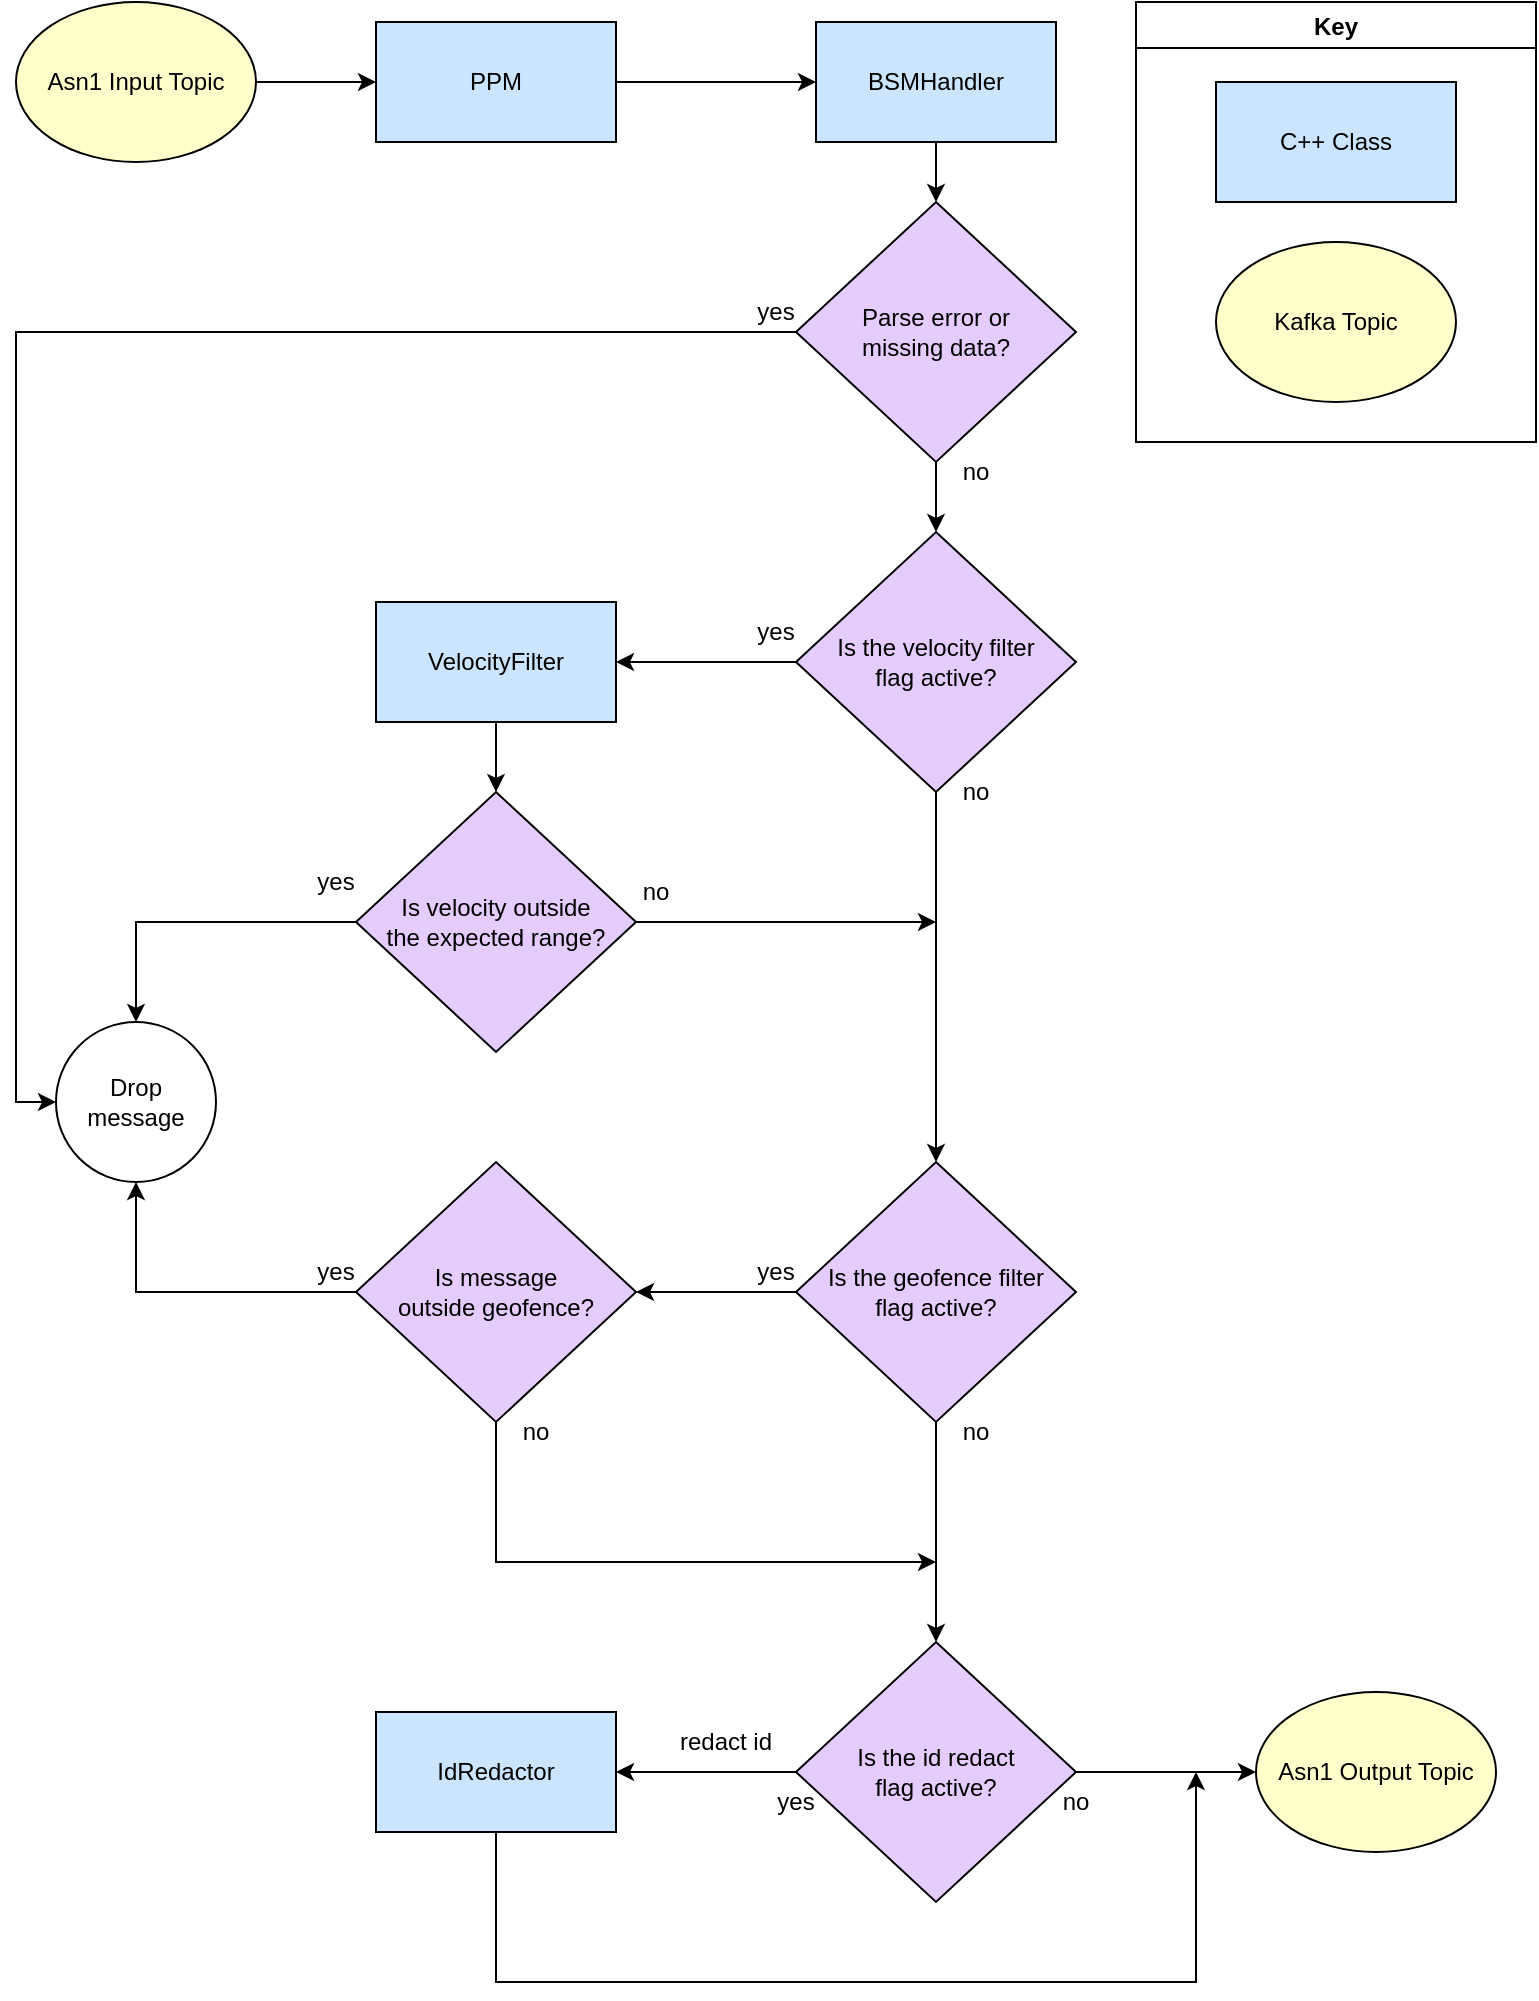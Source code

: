<mxfile version="17.4.2" type="device"><diagram id="C5RBs43oDa-KdzZeNtuy" name="Page-1"><mxGraphModel dx="2105" dy="649" grid="1" gridSize="10" guides="1" tooltips="1" connect="1" arrows="1" fold="1" page="1" pageScale="1" pageWidth="827" pageHeight="1169" math="0" shadow="0"><root><mxCell id="WIyWlLk6GJQsqaUBKTNV-0"/><mxCell id="WIyWlLk6GJQsqaUBKTNV-1" parent="WIyWlLk6GJQsqaUBKTNV-0"/><mxCell id="cZ0VJ6_wMDUQwAkK1MiZ-23" style="edgeStyle=orthogonalEdgeStyle;rounded=0;orthogonalLoop=1;jettySize=auto;html=1;" parent="WIyWlLk6GJQsqaUBKTNV-1" source="cZ0VJ6_wMDUQwAkK1MiZ-0" target="cZ0VJ6_wMDUQwAkK1MiZ-2" edge="1"><mxGeometry relative="1" as="geometry"/></mxCell><mxCell id="cZ0VJ6_wMDUQwAkK1MiZ-0" value="PPM" style="rounded=0;whiteSpace=wrap;html=1;fillColor=#CCE5FF;" parent="WIyWlLk6GJQsqaUBKTNV-1" vertex="1"><mxGeometry x="110" y="200" width="120" height="60" as="geometry"/></mxCell><mxCell id="LGfZPCInkrJ0JHSi2Xu5-54" style="edgeStyle=orthogonalEdgeStyle;rounded=0;orthogonalLoop=1;jettySize=auto;html=1;" parent="WIyWlLk6GJQsqaUBKTNV-1" source="cZ0VJ6_wMDUQwAkK1MiZ-2" target="LGfZPCInkrJ0JHSi2Xu5-48" edge="1"><mxGeometry relative="1" as="geometry"/></mxCell><mxCell id="cZ0VJ6_wMDUQwAkK1MiZ-2" value="BSMHandler" style="rounded=0;whiteSpace=wrap;html=1;fillColor=#CCE5FF;" parent="WIyWlLk6GJQsqaUBKTNV-1" vertex="1"><mxGeometry x="330" y="200" width="120" height="60" as="geometry"/></mxCell><mxCell id="cZ0VJ6_wMDUQwAkK1MiZ-7" style="edgeStyle=orthogonalEdgeStyle;rounded=0;orthogonalLoop=1;jettySize=auto;html=1;" parent="WIyWlLk6GJQsqaUBKTNV-1" source="cZ0VJ6_wMDUQwAkK1MiZ-5" target="cZ0VJ6_wMDUQwAkK1MiZ-0" edge="1"><mxGeometry relative="1" as="geometry"/></mxCell><mxCell id="cZ0VJ6_wMDUQwAkK1MiZ-5" value="Asn1 Input Topic" style="ellipse;whiteSpace=wrap;html=1;fillColor=#FFFFCC;" parent="WIyWlLk6GJQsqaUBKTNV-1" vertex="1"><mxGeometry x="-70" y="190" width="120" height="80" as="geometry"/></mxCell><mxCell id="cZ0VJ6_wMDUQwAkK1MiZ-6" value="Asn1 Output Topic" style="ellipse;whiteSpace=wrap;html=1;fillColor=#FFFFCC;" parent="WIyWlLk6GJQsqaUBKTNV-1" vertex="1"><mxGeometry x="550" y="1035" width="120" height="80" as="geometry"/></mxCell><mxCell id="cZ0VJ6_wMDUQwAkK1MiZ-29" style="edgeStyle=orthogonalEdgeStyle;rounded=0;orthogonalLoop=1;jettySize=auto;html=1;" parent="WIyWlLk6GJQsqaUBKTNV-1" source="cZ0VJ6_wMDUQwAkK1MiZ-24" target="cZ0VJ6_wMDUQwAkK1MiZ-27" edge="1"><mxGeometry relative="1" as="geometry"/></mxCell><mxCell id="LGfZPCInkrJ0JHSi2Xu5-28" style="edgeStyle=orthogonalEdgeStyle;rounded=0;orthogonalLoop=1;jettySize=auto;html=1;" parent="WIyWlLk6GJQsqaUBKTNV-1" source="cZ0VJ6_wMDUQwAkK1MiZ-24" target="LGfZPCInkrJ0JHSi2Xu5-27" edge="1"><mxGeometry relative="1" as="geometry"/></mxCell><mxCell id="cZ0VJ6_wMDUQwAkK1MiZ-24" value="Is the velocity filter&lt;br&gt;flag active?" style="rhombus;whiteSpace=wrap;html=1;fillColor=#E5CCFF;" parent="WIyWlLk6GJQsqaUBKTNV-1" vertex="1"><mxGeometry x="320" y="455" width="140" height="130" as="geometry"/></mxCell><mxCell id="LGfZPCInkrJ0JHSi2Xu5-1" style="edgeStyle=orthogonalEdgeStyle;rounded=0;orthogonalLoop=1;jettySize=auto;html=1;" parent="WIyWlLk6GJQsqaUBKTNV-1" source="cZ0VJ6_wMDUQwAkK1MiZ-27" target="LGfZPCInkrJ0JHSi2Xu5-0" edge="1"><mxGeometry relative="1" as="geometry"/></mxCell><mxCell id="cZ0VJ6_wMDUQwAkK1MiZ-27" value="VelocityFilter" style="rounded=0;whiteSpace=wrap;html=1;fillColor=#CCE5FF;" parent="WIyWlLk6GJQsqaUBKTNV-1" vertex="1"><mxGeometry x="110" y="490" width="120" height="60" as="geometry"/></mxCell><mxCell id="cZ0VJ6_wMDUQwAkK1MiZ-33" style="edgeStyle=orthogonalEdgeStyle;rounded=0;orthogonalLoop=1;jettySize=auto;html=1;" parent="WIyWlLk6GJQsqaUBKTNV-1" source="cZ0VJ6_wMDUQwAkK1MiZ-34" target="cZ0VJ6_wMDUQwAkK1MiZ-35" edge="1"><mxGeometry relative="1" as="geometry"/></mxCell><mxCell id="cZ0VJ6_wMDUQwAkK1MiZ-45" style="edgeStyle=orthogonalEdgeStyle;rounded=0;orthogonalLoop=1;jettySize=auto;html=1;" parent="WIyWlLk6GJQsqaUBKTNV-1" source="cZ0VJ6_wMDUQwAkK1MiZ-34" target="cZ0VJ6_wMDUQwAkK1MiZ-6" edge="1"><mxGeometry relative="1" as="geometry"/></mxCell><mxCell id="cZ0VJ6_wMDUQwAkK1MiZ-34" value="Is the id redact&lt;br&gt;flag active?" style="rhombus;whiteSpace=wrap;html=1;fillColor=#E5CCFF;" parent="WIyWlLk6GJQsqaUBKTNV-1" vertex="1"><mxGeometry x="320" y="1010" width="140" height="130" as="geometry"/></mxCell><mxCell id="cZ0VJ6_wMDUQwAkK1MiZ-46" style="edgeStyle=orthogonalEdgeStyle;rounded=0;orthogonalLoop=1;jettySize=auto;html=1;" parent="WIyWlLk6GJQsqaUBKTNV-1" source="cZ0VJ6_wMDUQwAkK1MiZ-35" edge="1"><mxGeometry relative="1" as="geometry"><mxPoint x="520" y="1075" as="targetPoint"/><Array as="points"><mxPoint x="170" y="1180"/><mxPoint x="520" y="1180"/></Array></mxGeometry></mxCell><mxCell id="cZ0VJ6_wMDUQwAkK1MiZ-35" value="IdRedactor" style="rounded=0;whiteSpace=wrap;html=1;fillColor=#CCE5FF;" parent="WIyWlLk6GJQsqaUBKTNV-1" vertex="1"><mxGeometry x="110" y="1045" width="120" height="60" as="geometry"/></mxCell><mxCell id="cZ0VJ6_wMDUQwAkK1MiZ-36" value="redact id" style="text;html=1;strokeColor=none;fillColor=none;align=center;verticalAlign=middle;whiteSpace=wrap;rounded=0;" parent="WIyWlLk6GJQsqaUBKTNV-1" vertex="1"><mxGeometry x="250" y="1045" width="70" height="30" as="geometry"/></mxCell><mxCell id="cZ0VJ6_wMDUQwAkK1MiZ-40" value="yes" style="text;html=1;strokeColor=none;fillColor=none;align=center;verticalAlign=middle;whiteSpace=wrap;rounded=0;" parent="WIyWlLk6GJQsqaUBKTNV-1" vertex="1"><mxGeometry x="290" y="1075" width="60" height="30" as="geometry"/></mxCell><mxCell id="cZ0VJ6_wMDUQwAkK1MiZ-41" value="no" style="text;html=1;strokeColor=none;fillColor=none;align=center;verticalAlign=middle;whiteSpace=wrap;rounded=0;" parent="WIyWlLk6GJQsqaUBKTNV-1" vertex="1"><mxGeometry x="430" y="1075" width="60" height="30" as="geometry"/></mxCell><mxCell id="cZ0VJ6_wMDUQwAkK1MiZ-42" value="yes" style="text;html=1;strokeColor=none;fillColor=none;align=center;verticalAlign=middle;whiteSpace=wrap;rounded=0;" parent="WIyWlLk6GJQsqaUBKTNV-1" vertex="1"><mxGeometry x="280" y="490" width="60" height="30" as="geometry"/></mxCell><mxCell id="cZ0VJ6_wMDUQwAkK1MiZ-43" value="no" style="text;html=1;strokeColor=none;fillColor=none;align=center;verticalAlign=middle;whiteSpace=wrap;rounded=0;" parent="WIyWlLk6GJQsqaUBKTNV-1" vertex="1"><mxGeometry x="380" y="570" width="60" height="30" as="geometry"/></mxCell><mxCell id="cZ0VJ6_wMDUQwAkK1MiZ-47" value="Key" style="swimlane;fillColor=#FFFFFF;" parent="WIyWlLk6GJQsqaUBKTNV-1" vertex="1"><mxGeometry x="490" y="190" width="200" height="220" as="geometry"/></mxCell><mxCell id="cZ0VJ6_wMDUQwAkK1MiZ-48" value="C++ Class" style="rounded=0;whiteSpace=wrap;html=1;fillColor=#CCE5FF;" parent="cZ0VJ6_wMDUQwAkK1MiZ-47" vertex="1"><mxGeometry x="40" y="40" width="120" height="60" as="geometry"/></mxCell><mxCell id="cZ0VJ6_wMDUQwAkK1MiZ-49" value="Kafka Topic" style="ellipse;whiteSpace=wrap;html=1;fillColor=#FFFFCC;" parent="cZ0VJ6_wMDUQwAkK1MiZ-47" vertex="1"><mxGeometry x="40" y="120" width="120" height="80" as="geometry"/></mxCell><mxCell id="LGfZPCInkrJ0JHSi2Xu5-2" style="edgeStyle=orthogonalEdgeStyle;rounded=0;orthogonalLoop=1;jettySize=auto;html=1;" parent="WIyWlLk6GJQsqaUBKTNV-1" source="LGfZPCInkrJ0JHSi2Xu5-0" edge="1"><mxGeometry relative="1" as="geometry"><mxPoint x="390" y="650" as="targetPoint"/></mxGeometry></mxCell><mxCell id="LGfZPCInkrJ0JHSi2Xu5-31" style="edgeStyle=orthogonalEdgeStyle;rounded=0;orthogonalLoop=1;jettySize=auto;html=1;entryX=0.5;entryY=0;entryDx=0;entryDy=0;" parent="WIyWlLk6GJQsqaUBKTNV-1" source="LGfZPCInkrJ0JHSi2Xu5-0" target="LGfZPCInkrJ0JHSi2Xu5-4" edge="1"><mxGeometry relative="1" as="geometry"/></mxCell><mxCell id="LGfZPCInkrJ0JHSi2Xu5-0" value="Is velocity outside&lt;br&gt;the expected range?" style="rhombus;whiteSpace=wrap;html=1;fillColor=#E5CCFF;" parent="WIyWlLk6GJQsqaUBKTNV-1" vertex="1"><mxGeometry x="100" y="585" width="140" height="130" as="geometry"/></mxCell><mxCell id="LGfZPCInkrJ0JHSi2Xu5-4" value="Drop message" style="ellipse;whiteSpace=wrap;html=1;aspect=fixed;" parent="WIyWlLk6GJQsqaUBKTNV-1" vertex="1"><mxGeometry x="-50" y="700" width="80" height="80" as="geometry"/></mxCell><mxCell id="LGfZPCInkrJ0JHSi2Xu5-6" value="yes" style="text;html=1;strokeColor=none;fillColor=none;align=center;verticalAlign=middle;whiteSpace=wrap;rounded=0;" parent="WIyWlLk6GJQsqaUBKTNV-1" vertex="1"><mxGeometry x="60" y="615" width="60" height="30" as="geometry"/></mxCell><mxCell id="LGfZPCInkrJ0JHSi2Xu5-7" value="no" style="text;html=1;strokeColor=none;fillColor=none;align=center;verticalAlign=middle;whiteSpace=wrap;rounded=0;" parent="WIyWlLk6GJQsqaUBKTNV-1" vertex="1"><mxGeometry x="220" y="620" width="60" height="30" as="geometry"/></mxCell><mxCell id="LGfZPCInkrJ0JHSi2Xu5-38" style="edgeStyle=orthogonalEdgeStyle;rounded=0;orthogonalLoop=1;jettySize=auto;html=1;" parent="WIyWlLk6GJQsqaUBKTNV-1" source="LGfZPCInkrJ0JHSi2Xu5-9" edge="1"><mxGeometry relative="1" as="geometry"><mxPoint x="390" y="970" as="targetPoint"/><Array as="points"><mxPoint x="170" y="970"/></Array></mxGeometry></mxCell><mxCell id="LGfZPCInkrJ0JHSi2Xu5-45" style="edgeStyle=orthogonalEdgeStyle;rounded=0;orthogonalLoop=1;jettySize=auto;html=1;exitX=0;exitY=0.5;exitDx=0;exitDy=0;entryX=0.5;entryY=1;entryDx=0;entryDy=0;" parent="WIyWlLk6GJQsqaUBKTNV-1" source="LGfZPCInkrJ0JHSi2Xu5-9" target="LGfZPCInkrJ0JHSi2Xu5-4" edge="1"><mxGeometry relative="1" as="geometry"/></mxCell><mxCell id="LGfZPCInkrJ0JHSi2Xu5-9" value="Is message&lt;br&gt;outside geofence?" style="rhombus;whiteSpace=wrap;html=1;fillColor=#E5CCFF;" parent="WIyWlLk6GJQsqaUBKTNV-1" vertex="1"><mxGeometry x="100" y="770" width="140" height="130" as="geometry"/></mxCell><mxCell id="LGfZPCInkrJ0JHSi2Xu5-36" style="edgeStyle=orthogonalEdgeStyle;rounded=0;orthogonalLoop=1;jettySize=auto;html=1;" parent="WIyWlLk6GJQsqaUBKTNV-1" source="LGfZPCInkrJ0JHSi2Xu5-27" target="LGfZPCInkrJ0JHSi2Xu5-9" edge="1"><mxGeometry relative="1" as="geometry"/></mxCell><mxCell id="LGfZPCInkrJ0JHSi2Xu5-37" style="edgeStyle=orthogonalEdgeStyle;rounded=0;orthogonalLoop=1;jettySize=auto;html=1;" parent="WIyWlLk6GJQsqaUBKTNV-1" source="LGfZPCInkrJ0JHSi2Xu5-27" target="cZ0VJ6_wMDUQwAkK1MiZ-34" edge="1"><mxGeometry relative="1" as="geometry"/></mxCell><mxCell id="LGfZPCInkrJ0JHSi2Xu5-27" value="Is the geofence filter&lt;br&gt;flag active?" style="rhombus;whiteSpace=wrap;html=1;fillColor=#E5CCFF;" parent="WIyWlLk6GJQsqaUBKTNV-1" vertex="1"><mxGeometry x="320" y="770" width="140" height="130" as="geometry"/></mxCell><mxCell id="LGfZPCInkrJ0JHSi2Xu5-30" style="edgeStyle=orthogonalEdgeStyle;rounded=0;orthogonalLoop=1;jettySize=auto;html=1;exitX=0.5;exitY=1;exitDx=0;exitDy=0;" parent="WIyWlLk6GJQsqaUBKTNV-1" source="LGfZPCInkrJ0JHSi2Xu5-6" target="LGfZPCInkrJ0JHSi2Xu5-6" edge="1"><mxGeometry relative="1" as="geometry"/></mxCell><mxCell id="LGfZPCInkrJ0JHSi2Xu5-43" value="yes" style="text;html=1;strokeColor=none;fillColor=none;align=center;verticalAlign=middle;whiteSpace=wrap;rounded=0;" parent="WIyWlLk6GJQsqaUBKTNV-1" vertex="1"><mxGeometry x="280" y="810" width="60" height="30" as="geometry"/></mxCell><mxCell id="LGfZPCInkrJ0JHSi2Xu5-44" value="no" style="text;html=1;strokeColor=none;fillColor=none;align=center;verticalAlign=middle;whiteSpace=wrap;rounded=0;" parent="WIyWlLk6GJQsqaUBKTNV-1" vertex="1"><mxGeometry x="380" y="890" width="60" height="30" as="geometry"/></mxCell><mxCell id="LGfZPCInkrJ0JHSi2Xu5-46" value="yes" style="text;html=1;strokeColor=none;fillColor=none;align=center;verticalAlign=middle;whiteSpace=wrap;rounded=0;" parent="WIyWlLk6GJQsqaUBKTNV-1" vertex="1"><mxGeometry x="60" y="810" width="60" height="30" as="geometry"/></mxCell><mxCell id="LGfZPCInkrJ0JHSi2Xu5-47" value="no" style="text;html=1;strokeColor=none;fillColor=none;align=center;verticalAlign=middle;whiteSpace=wrap;rounded=0;" parent="WIyWlLk6GJQsqaUBKTNV-1" vertex="1"><mxGeometry x="160" y="890" width="60" height="30" as="geometry"/></mxCell><mxCell id="LGfZPCInkrJ0JHSi2Xu5-55" style="edgeStyle=orthogonalEdgeStyle;rounded=0;orthogonalLoop=1;jettySize=auto;html=1;" parent="WIyWlLk6GJQsqaUBKTNV-1" source="LGfZPCInkrJ0JHSi2Xu5-48" target="cZ0VJ6_wMDUQwAkK1MiZ-24" edge="1"><mxGeometry relative="1" as="geometry"/></mxCell><mxCell id="LGfZPCInkrJ0JHSi2Xu5-56" style="edgeStyle=orthogonalEdgeStyle;rounded=0;orthogonalLoop=1;jettySize=auto;html=1;entryX=0;entryY=0.5;entryDx=0;entryDy=0;" parent="WIyWlLk6GJQsqaUBKTNV-1" source="LGfZPCInkrJ0JHSi2Xu5-48" target="LGfZPCInkrJ0JHSi2Xu5-4" edge="1"><mxGeometry relative="1" as="geometry"/></mxCell><mxCell id="LGfZPCInkrJ0JHSi2Xu5-48" value="Parse error or&lt;br&gt;missing data?" style="rhombus;whiteSpace=wrap;html=1;fillColor=#E5CCFF;" parent="WIyWlLk6GJQsqaUBKTNV-1" vertex="1"><mxGeometry x="320" y="290" width="140" height="130" as="geometry"/></mxCell><mxCell id="LGfZPCInkrJ0JHSi2Xu5-57" value="yes" style="text;html=1;strokeColor=none;fillColor=none;align=center;verticalAlign=middle;whiteSpace=wrap;rounded=0;" parent="WIyWlLk6GJQsqaUBKTNV-1" vertex="1"><mxGeometry x="280" y="330" width="60" height="30" as="geometry"/></mxCell><mxCell id="LGfZPCInkrJ0JHSi2Xu5-58" value="no" style="text;html=1;strokeColor=none;fillColor=none;align=center;verticalAlign=middle;whiteSpace=wrap;rounded=0;" parent="WIyWlLk6GJQsqaUBKTNV-1" vertex="1"><mxGeometry x="380" y="410" width="60" height="30" as="geometry"/></mxCell></root></mxGraphModel></diagram></mxfile>